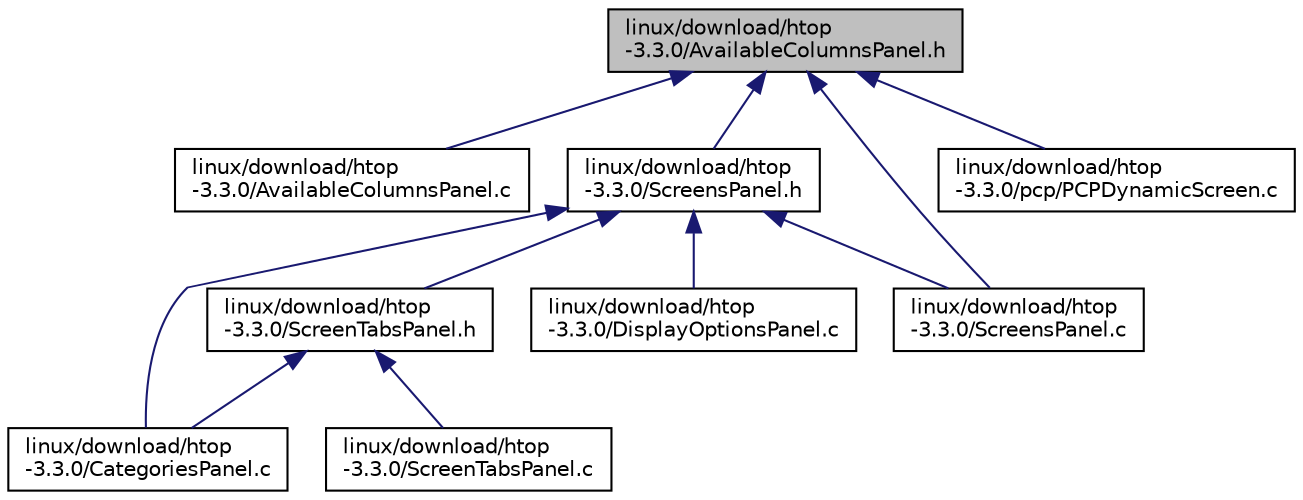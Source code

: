 digraph "linux/download/htop-3.3.0/AvailableColumnsPanel.h"
{
  edge [fontname="Helvetica",fontsize="10",labelfontname="Helvetica",labelfontsize="10"];
  node [fontname="Helvetica",fontsize="10",shape=record];
  Node30 [label="linux/download/htop\l-3.3.0/AvailableColumnsPanel.h",height=0.2,width=0.4,color="black", fillcolor="grey75", style="filled", fontcolor="black"];
  Node30 -> Node31 [dir="back",color="midnightblue",fontsize="10",style="solid"];
  Node31 [label="linux/download/htop\l-3.3.0/AvailableColumnsPanel.c",height=0.2,width=0.4,color="black", fillcolor="white", style="filled",URL="$AvailableColumnsPanel_8c.html"];
  Node30 -> Node32 [dir="back",color="midnightblue",fontsize="10",style="solid"];
  Node32 [label="linux/download/htop\l-3.3.0/ScreensPanel.h",height=0.2,width=0.4,color="black", fillcolor="white", style="filled",URL="$ScreensPanel_8h.html"];
  Node32 -> Node33 [dir="back",color="midnightblue",fontsize="10",style="solid"];
  Node33 [label="linux/download/htop\l-3.3.0/CategoriesPanel.c",height=0.2,width=0.4,color="black", fillcolor="white", style="filled",URL="$CategoriesPanel_8c.html"];
  Node32 -> Node34 [dir="back",color="midnightblue",fontsize="10",style="solid"];
  Node34 [label="linux/download/htop\l-3.3.0/ScreenTabsPanel.h",height=0.2,width=0.4,color="black", fillcolor="white", style="filled",URL="$ScreenTabsPanel_8h.html"];
  Node34 -> Node33 [dir="back",color="midnightblue",fontsize="10",style="solid"];
  Node34 -> Node35 [dir="back",color="midnightblue",fontsize="10",style="solid"];
  Node35 [label="linux/download/htop\l-3.3.0/ScreenTabsPanel.c",height=0.2,width=0.4,color="black", fillcolor="white", style="filled",URL="$ScreenTabsPanel_8c.html"];
  Node32 -> Node36 [dir="back",color="midnightblue",fontsize="10",style="solid"];
  Node36 [label="linux/download/htop\l-3.3.0/DisplayOptionsPanel.c",height=0.2,width=0.4,color="black", fillcolor="white", style="filled",URL="$DisplayOptionsPanel_8c.html"];
  Node32 -> Node37 [dir="back",color="midnightblue",fontsize="10",style="solid"];
  Node37 [label="linux/download/htop\l-3.3.0/ScreensPanel.c",height=0.2,width=0.4,color="black", fillcolor="white", style="filled",URL="$ScreensPanel_8c.html"];
  Node30 -> Node38 [dir="back",color="midnightblue",fontsize="10",style="solid"];
  Node38 [label="linux/download/htop\l-3.3.0/pcp/PCPDynamicScreen.c",height=0.2,width=0.4,color="black", fillcolor="white", style="filled",URL="$PCPDynamicScreen_8c.html"];
  Node30 -> Node37 [dir="back",color="midnightblue",fontsize="10",style="solid"];
}
